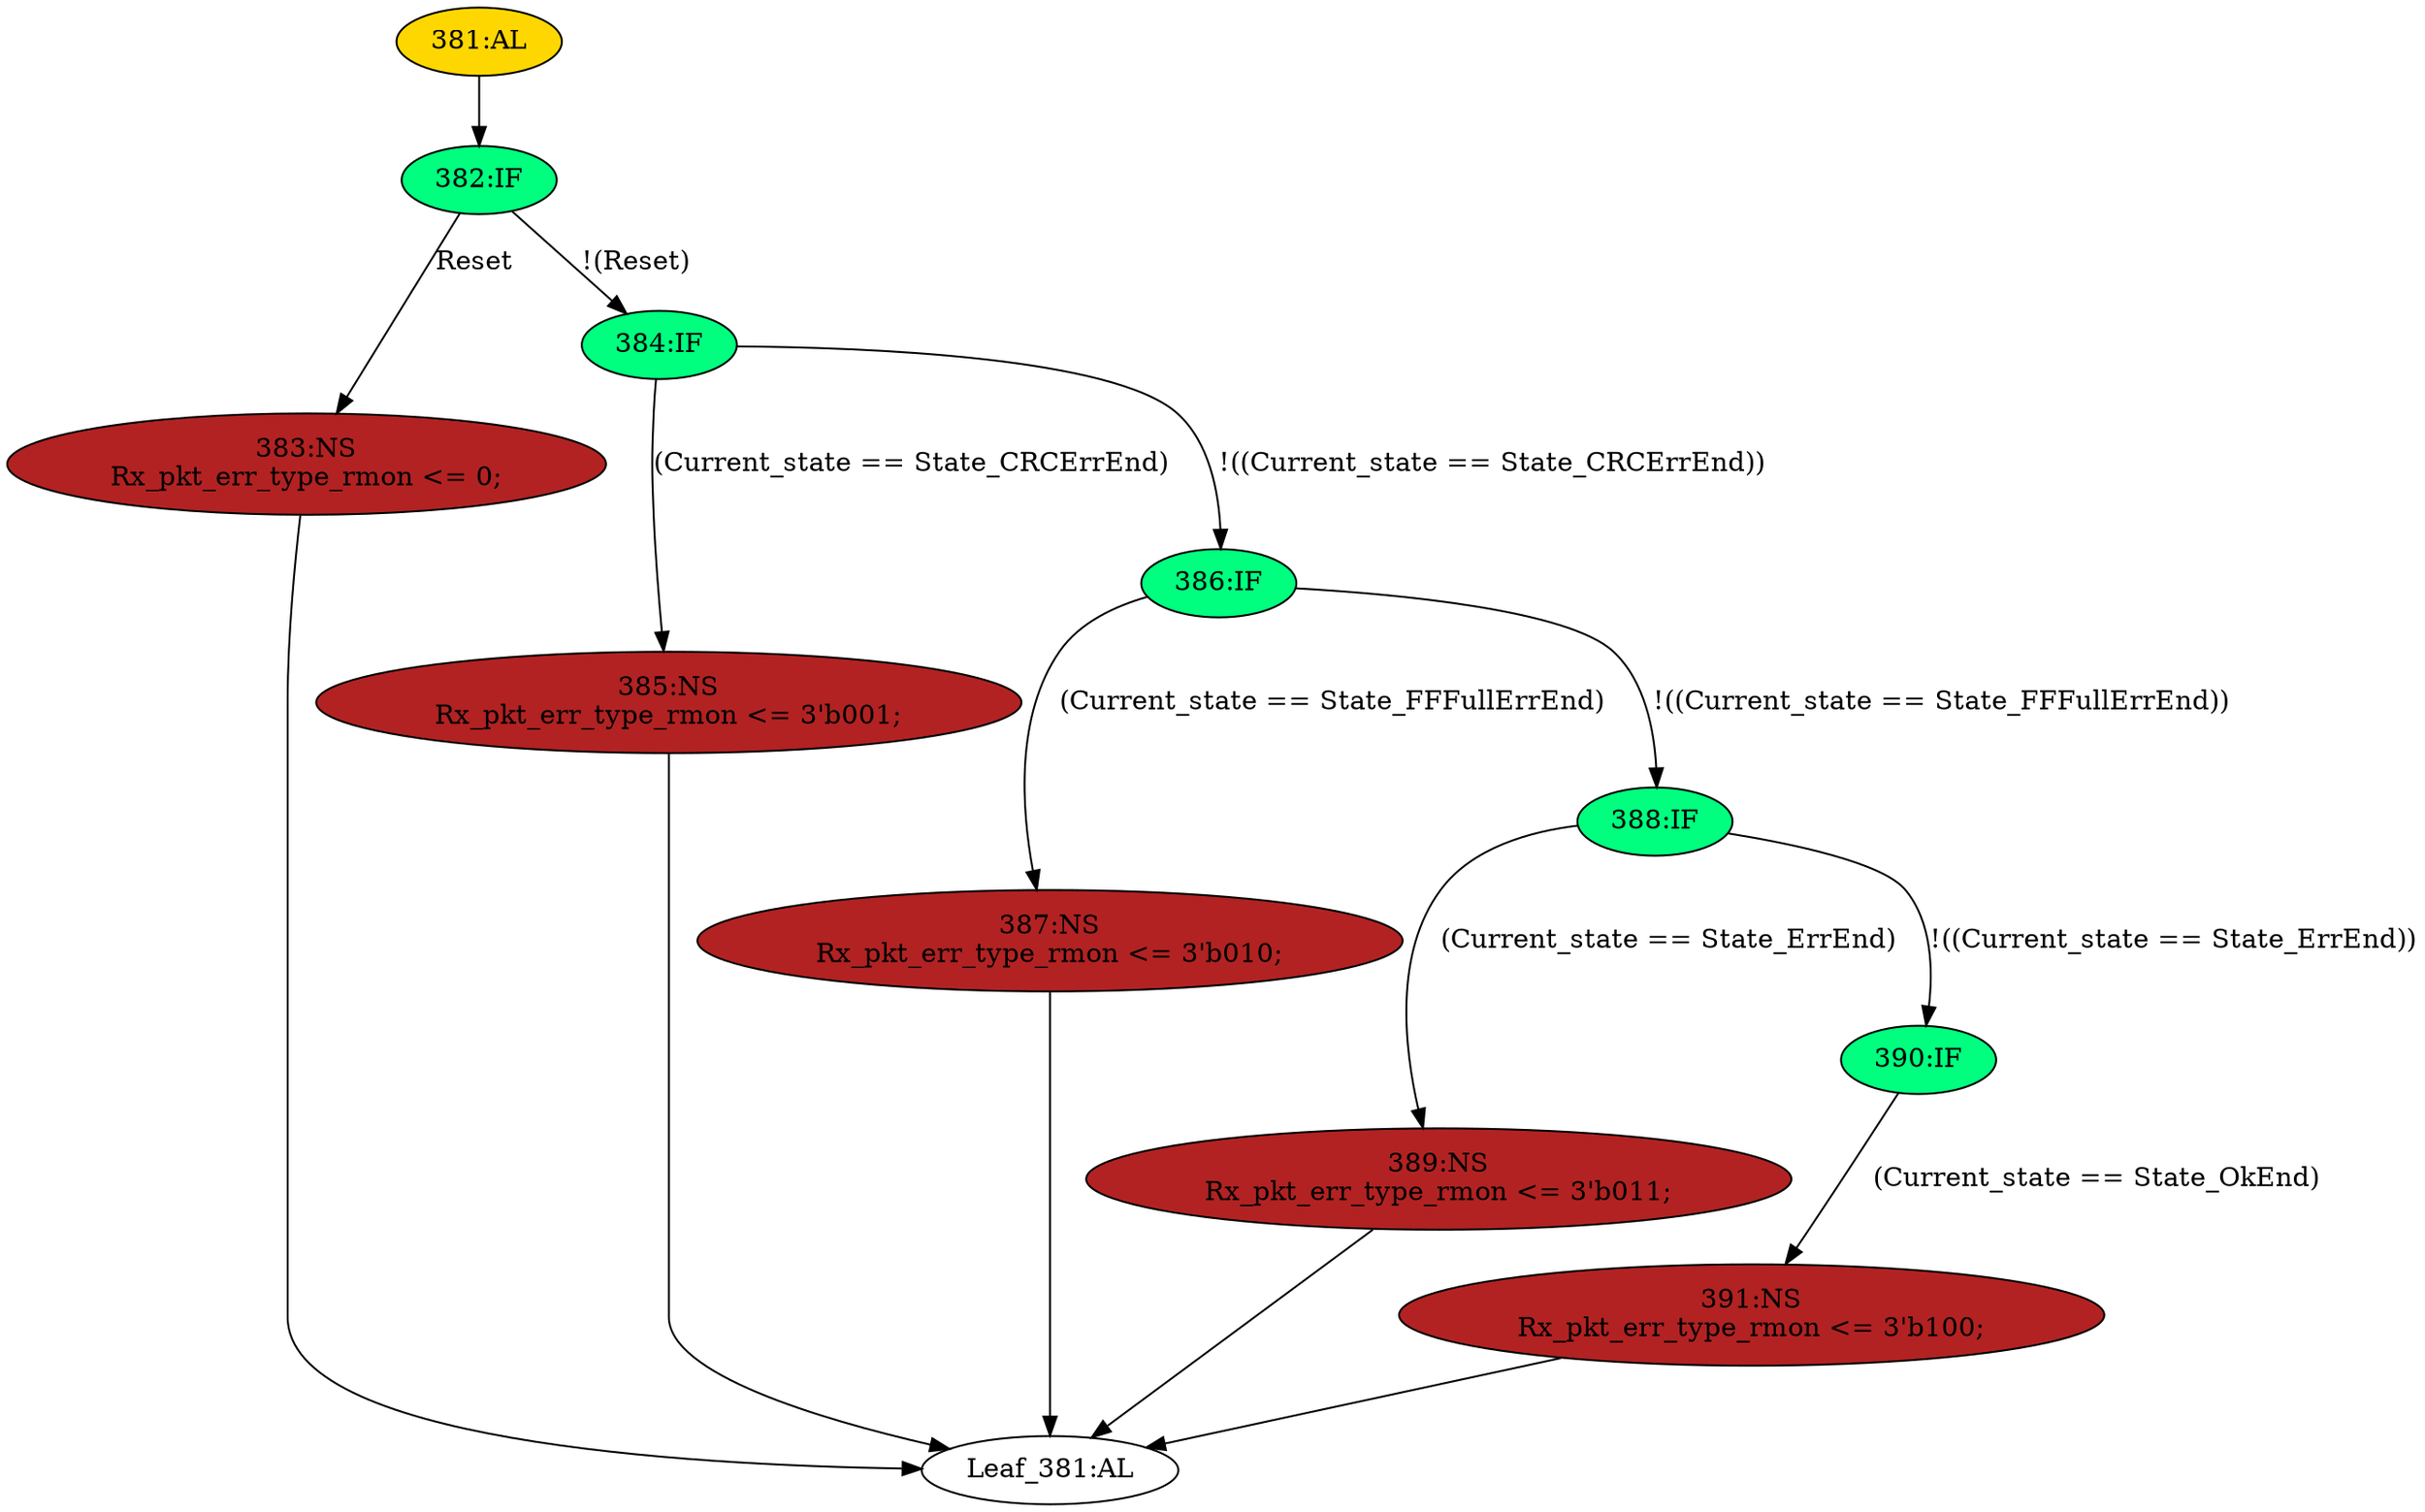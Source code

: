 strict digraph "" {
	node [label="\N"];
	"387:NS"	 [ast="<pyverilog.vparser.ast.NonblockingSubstitution object at 0x7fbb4740fc10>",
		fillcolor=firebrick,
		label="387:NS
Rx_pkt_err_type_rmon <= 3'b010;",
		statements="[<pyverilog.vparser.ast.NonblockingSubstitution object at 0x7fbb4740fc10>]",
		style=filled,
		typ=NonblockingSubstitution];
	"Leaf_381:AL"	 [def_var="['Rx_pkt_err_type_rmon']",
		label="Leaf_381:AL"];
	"387:NS" -> "Leaf_381:AL"	 [cond="[]",
		lineno=None];
	"389:NS"	 [ast="<pyverilog.vparser.ast.NonblockingSubstitution object at 0x7fbb4740fd90>",
		fillcolor=firebrick,
		label="389:NS
Rx_pkt_err_type_rmon <= 3'b011;",
		statements="[<pyverilog.vparser.ast.NonblockingSubstitution object at 0x7fbb4740fd90>]",
		style=filled,
		typ=NonblockingSubstitution];
	"389:NS" -> "Leaf_381:AL"	 [cond="[]",
		lineno=None];
	"390:IF"	 [ast="<pyverilog.vparser.ast.IfStatement object at 0x7fbb474152d0>",
		fillcolor=springgreen,
		label="390:IF",
		statements="[]",
		style=filled,
		typ=IfStatement];
	"391:NS"	 [ast="<pyverilog.vparser.ast.NonblockingSubstitution object at 0x7fbb47415310>",
		fillcolor=firebrick,
		label="391:NS
Rx_pkt_err_type_rmon <= 3'b100;",
		statements="[<pyverilog.vparser.ast.NonblockingSubstitution object at 0x7fbb47415310>]",
		style=filled,
		typ=NonblockingSubstitution];
	"390:IF" -> "391:NS"	 [cond="['Current_state', 'State_OkEnd']",
		label="(Current_state == State_OkEnd)",
		lineno=390];
	"385:NS"	 [ast="<pyverilog.vparser.ast.NonblockingSubstitution object at 0x7fbb47408190>",
		fillcolor=firebrick,
		label="385:NS
Rx_pkt_err_type_rmon <= 3'b001;",
		statements="[<pyverilog.vparser.ast.NonblockingSubstitution object at 0x7fbb47408190>]",
		style=filled,
		typ=NonblockingSubstitution];
	"385:NS" -> "Leaf_381:AL"	 [cond="[]",
		lineno=None];
	"391:NS" -> "Leaf_381:AL"	 [cond="[]",
		lineno=None];
	"386:IF"	 [ast="<pyverilog.vparser.ast.IfStatement object at 0x7fbb47415250>",
		fillcolor=springgreen,
		label="386:IF",
		statements="[]",
		style=filled,
		typ=IfStatement];
	"386:IF" -> "387:NS"	 [cond="['Current_state', 'State_FFFullErrEnd']",
		label="(Current_state == State_FFFullErrEnd)",
		lineno=386];
	"388:IF"	 [ast="<pyverilog.vparser.ast.IfStatement object at 0x7fbb47415290>",
		fillcolor=springgreen,
		label="388:IF",
		statements="[]",
		style=filled,
		typ=IfStatement];
	"386:IF" -> "388:IF"	 [cond="['Current_state', 'State_FFFullErrEnd']",
		label="!((Current_state == State_FFFullErrEnd))",
		lineno=386];
	"382:IF"	 [ast="<pyverilog.vparser.ast.IfStatement object at 0x7fbb474151d0>",
		fillcolor=springgreen,
		label="382:IF",
		statements="[]",
		style=filled,
		typ=IfStatement];
	"383:NS"	 [ast="<pyverilog.vparser.ast.NonblockingSubstitution object at 0x7fbb47415950>",
		fillcolor=firebrick,
		label="383:NS
Rx_pkt_err_type_rmon <= 0;",
		statements="[<pyverilog.vparser.ast.NonblockingSubstitution object at 0x7fbb47415950>]",
		style=filled,
		typ=NonblockingSubstitution];
	"382:IF" -> "383:NS"	 [cond="['Reset']",
		label=Reset,
		lineno=382];
	"384:IF"	 [ast="<pyverilog.vparser.ast.IfStatement object at 0x7fbb47415210>",
		fillcolor=springgreen,
		label="384:IF",
		statements="[]",
		style=filled,
		typ=IfStatement];
	"382:IF" -> "384:IF"	 [cond="['Reset']",
		label="!(Reset)",
		lineno=382];
	"383:NS" -> "Leaf_381:AL"	 [cond="[]",
		lineno=None];
	"388:IF" -> "389:NS"	 [cond="['Current_state', 'State_ErrEnd']",
		label="(Current_state == State_ErrEnd)",
		lineno=388];
	"388:IF" -> "390:IF"	 [cond="['Current_state', 'State_ErrEnd']",
		label="!((Current_state == State_ErrEnd))",
		lineno=388];
	"384:IF" -> "385:NS"	 [cond="['Current_state', 'State_CRCErrEnd']",
		label="(Current_state == State_CRCErrEnd)",
		lineno=384];
	"384:IF" -> "386:IF"	 [cond="['Current_state', 'State_CRCErrEnd']",
		label="!((Current_state == State_CRCErrEnd))",
		lineno=384];
	"381:AL"	 [ast="<pyverilog.vparser.ast.Always object at 0x7fbb47415050>",
		clk_sens=True,
		fillcolor=gold,
		label="381:AL",
		sens="['Clk', 'Reset']",
		statements="[]",
		style=filled,
		typ=Always,
		use_var="['Reset', 'State_OkEnd', 'Current_state', 'State_ErrEnd', 'State_CRCErrEnd', 'State_FFFullErrEnd']"];
	"381:AL" -> "382:IF"	 [cond="[]",
		lineno=None];
}
